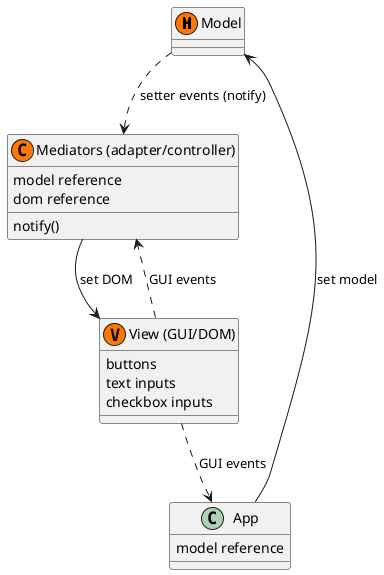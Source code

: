 
@startuml MVA_MGM_Architecture

class "Model"  << (M,#FF7700) >> {
}

class "Mediators (adapter/controller)" << (C,#FF7700) >> {
    model reference
    dom reference
    notify()
}

class "View (GUI/DOM)" << (V,#FF7700) >> {
    buttons
    text inputs
    checkbox inputs
}

class App {
    model reference
}

"Mediators (adapter/controller)" --> "View (GUI/DOM)" : set DOM
"View (GUI/DOM)" ..> "Mediators (adapter/controller)" : GUI events
"View (GUI/DOM)" ..> App : GUI events
Model ..> "Mediators (adapter/controller)" : setter events (notify)
App --> Model : set model
@enduml

